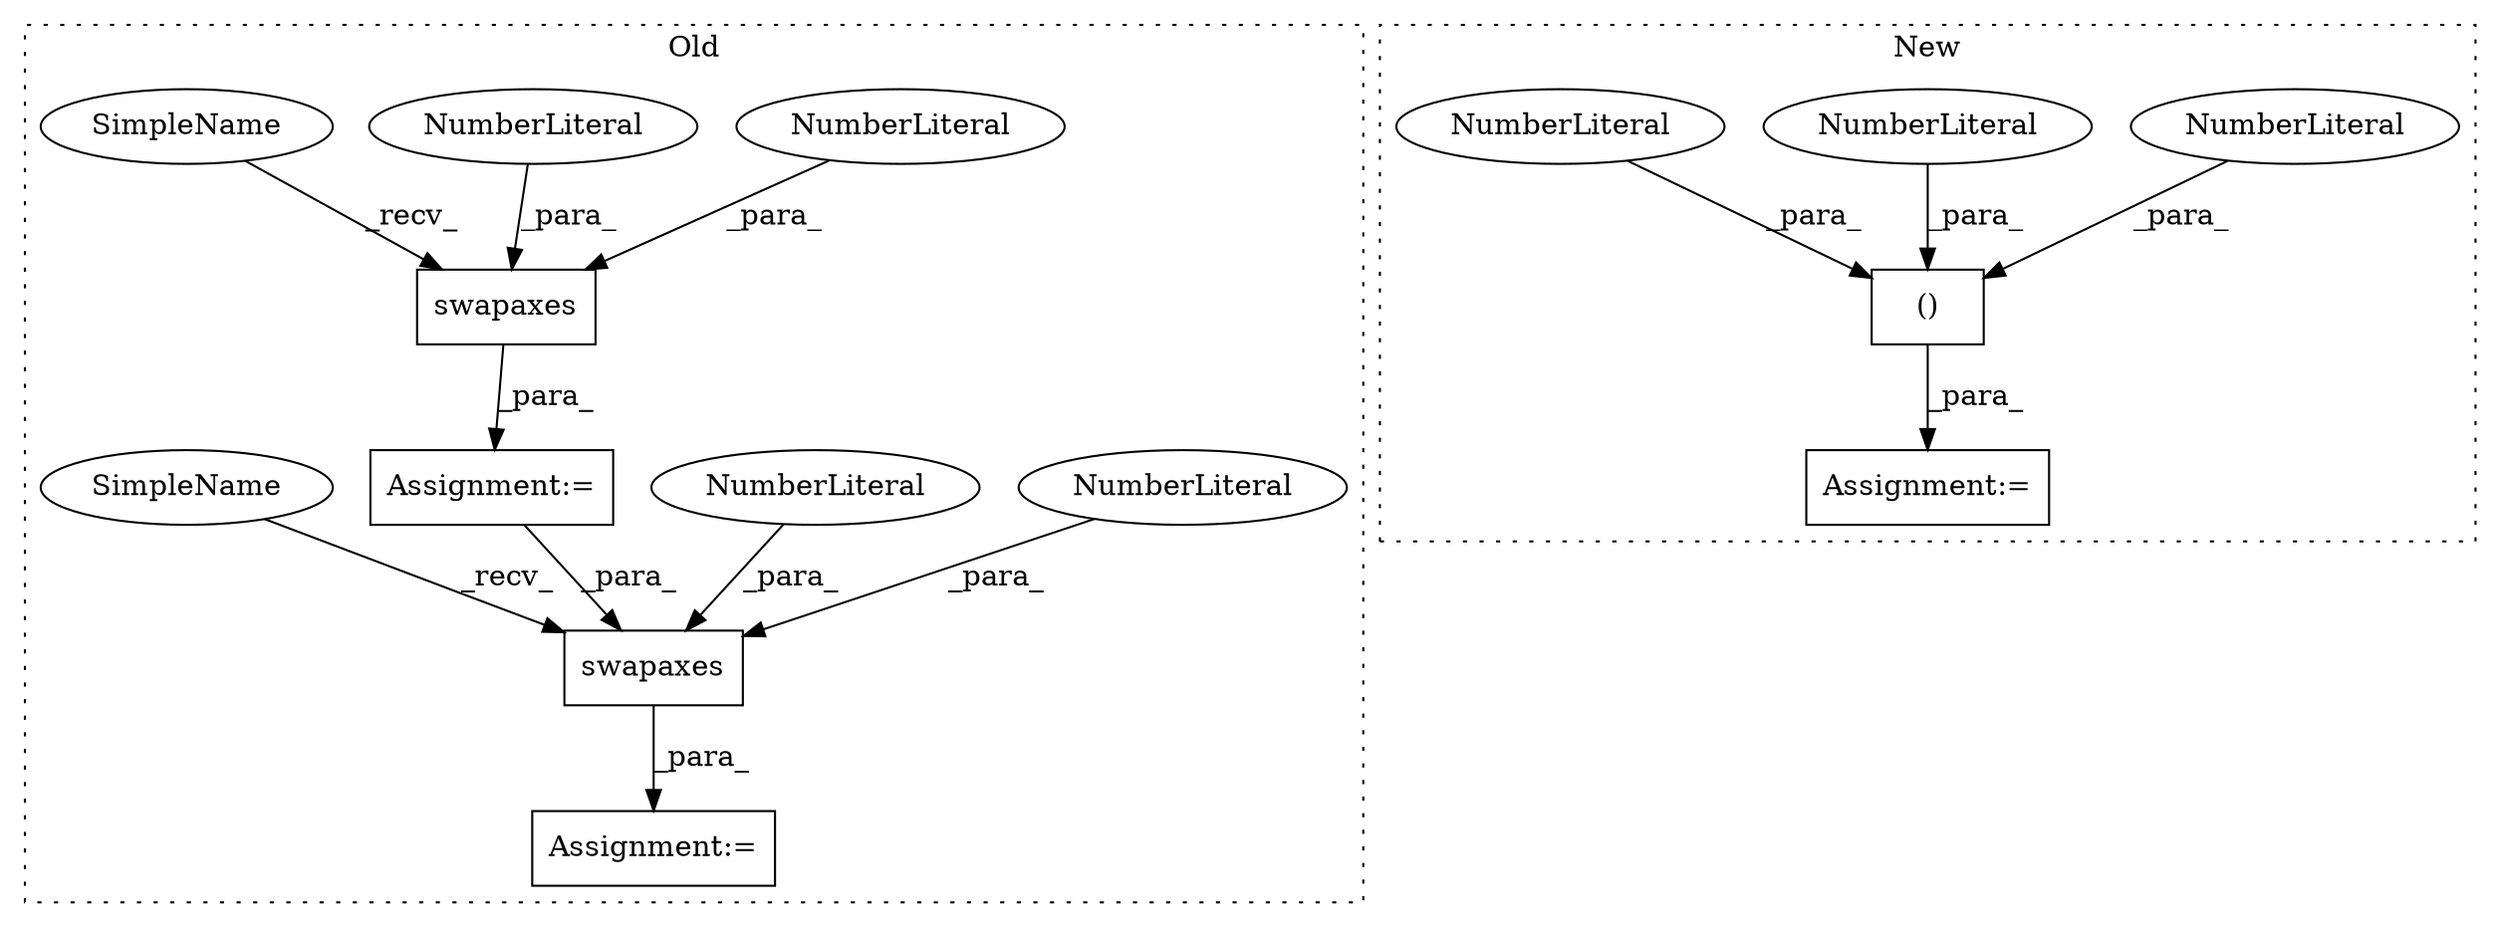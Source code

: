 digraph G {
subgraph cluster0 {
1 [label="swapaxes" a="32" s="6313,6338" l="9,1" shape="box"];
3 [label="NumberLiteral" a="34" s="6337" l="1" shape="ellipse"];
4 [label="NumberLiteral" a="34" s="6335" l="1" shape="ellipse"];
5 [label="Assignment:=" a="7" s="6306" l="1" shape="box"];
10 [label="swapaxes" a="32" s="6021,6046" l="9,1" shape="box"];
11 [label="NumberLiteral" a="34" s="6045" l="1" shape="ellipse"];
12 [label="NumberLiteral" a="34" s="6043" l="1" shape="ellipse"];
13 [label="Assignment:=" a="7" s="6014" l="1" shape="box"];
14 [label="SimpleName" a="42" s="6015" l="5" shape="ellipse"];
15 [label="SimpleName" a="42" s="6307" l="5" shape="ellipse"];
label = "Old";
style="dotted";
}
subgraph cluster1 {
2 [label="()" a="106" s="4850" l="71" shape="box"];
6 [label="Assignment:=" a="7" s="4811" l="1" shape="box"];
7 [label="NumberLiteral" a="34" s="4890" l="1" shape="ellipse"];
8 [label="NumberLiteral" a="34" s="4904" l="2" shape="ellipse"];
9 [label="NumberLiteral" a="34" s="4919" l="2" shape="ellipse"];
label = "New";
style="dotted";
}
1 -> 5 [label="_para_"];
2 -> 6 [label="_para_"];
3 -> 1 [label="_para_"];
4 -> 1 [label="_para_"];
7 -> 2 [label="_para_"];
8 -> 2 [label="_para_"];
9 -> 2 [label="_para_"];
10 -> 13 [label="_para_"];
11 -> 10 [label="_para_"];
12 -> 10 [label="_para_"];
13 -> 1 [label="_para_"];
14 -> 10 [label="_recv_"];
15 -> 1 [label="_recv_"];
}
